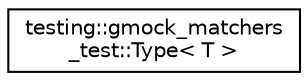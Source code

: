 digraph "Graphical Class Hierarchy"
{
  edge [fontname="Helvetica",fontsize="10",labelfontname="Helvetica",labelfontsize="10"];
  node [fontname="Helvetica",fontsize="10",shape=record];
  rankdir="LR";
  Node1 [label="testing::gmock_matchers\l_test::Type\< T \>",height=0.2,width=0.4,color="black", fillcolor="white", style="filled",URL="$structtesting_1_1gmock__matchers__test_1_1_type.html"];
}
